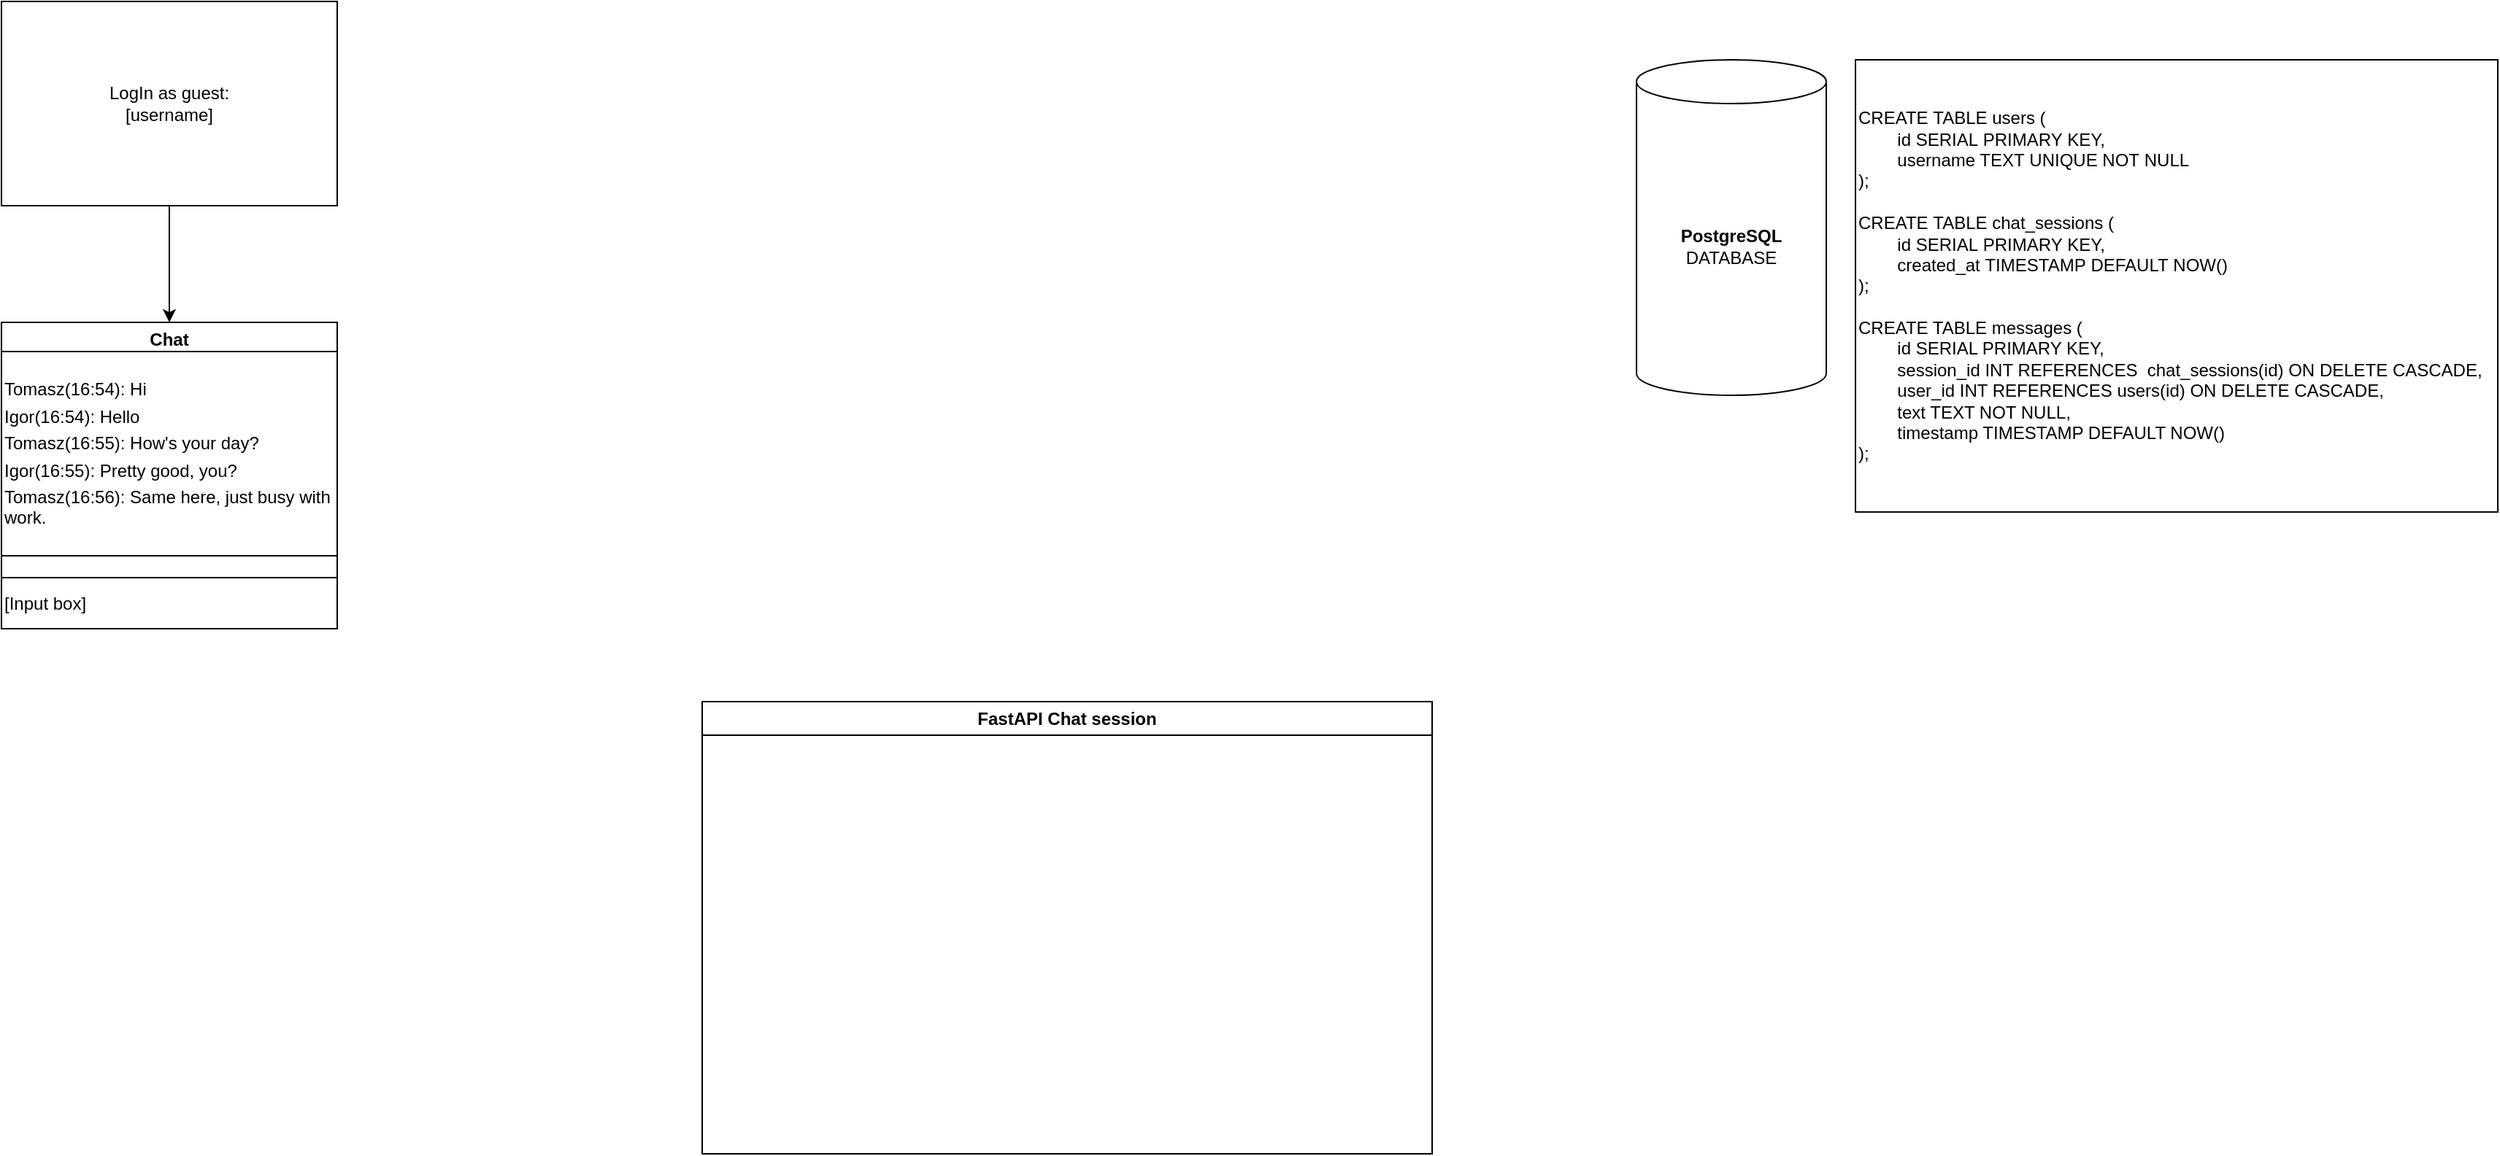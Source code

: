 <mxfile version="24.5.1" type="device">
  <diagram name="Page-1" id="5f0bae14-7c28-e335-631c-24af17079c00">
    <mxGraphModel dx="1434" dy="844" grid="1" gridSize="10" guides="1" tooltips="1" connect="1" arrows="1" fold="1" page="1" pageScale="1" pageWidth="1100" pageHeight="850" background="none" math="0" shadow="0">
      <root>
        <mxCell id="0" />
        <mxCell id="1" parent="0" />
        <mxCell id="hNGjXtIpF4mTHntng4F8-2" value="FastAPI Chat session" style="swimlane;whiteSpace=wrap;html=1;startSize=23;" parent="1" vertex="1">
          <mxGeometry x="530" y="520" width="500" height="310" as="geometry">
            <mxRectangle x="120" y="80" width="110" height="30" as="alternateBounds" />
          </mxGeometry>
        </mxCell>
        <mxCell id="hNGjXtIpF4mTHntng4F8-4" value="&lt;strong data-end=&quot;182&quot; data-start=&quot;168&quot;&gt;PostgreSQL&lt;/strong&gt;&lt;div&gt;&lt;span style=&quot;background-color: initial;&quot;&gt;DATABASE&lt;/span&gt;&lt;/div&gt;" style="shape=cylinder3;whiteSpace=wrap;html=1;boundedLbl=1;backgroundOutline=1;size=15;" parent="1" vertex="1">
          <mxGeometry x="1170" y="80" width="130" height="230" as="geometry" />
        </mxCell>
        <mxCell id="hNGjXtIpF4mTHntng4F8-9" value="&lt;div&gt;&lt;span class=&quot;hljs-keyword&quot;&gt;&lt;span class=&quot;hljs-keyword&quot;&gt;CREATE&lt;/span&gt;&amp;nbsp;&lt;span class=&quot;hljs-keyword&quot;&gt;TABLE&lt;/span&gt;&amp;nbsp;users (&lt;br&gt;&lt;span style=&quot;white-space: pre;&quot;&gt;&#x9;&lt;/span&gt;id SERIAL&amp;nbsp;&lt;span class=&quot;hljs-keyword&quot;&gt;PRIMARY&lt;/span&gt;&amp;nbsp;KEY,&lt;br&gt;&lt;span style=&quot;white-space: pre;&quot;&gt;&#x9;&lt;/span&gt;username TEXT&amp;nbsp;&lt;span class=&quot;hljs-keyword&quot;&gt;UNIQUE&lt;/span&gt;&amp;nbsp;&lt;span class=&quot;hljs-keyword&quot;&gt;NOT&lt;/span&gt;&amp;nbsp;&lt;span class=&quot;hljs-keyword&quot;&gt;NULL&lt;/span&gt;&lt;br&gt;);&lt;br&gt;&lt;/span&gt;&lt;/div&gt;&lt;div&gt;&lt;span class=&quot;hljs-keyword&quot;&gt;&lt;br&gt;&lt;/span&gt;&lt;/div&gt;&lt;div&gt;&lt;span class=&quot;hljs-keyword&quot;&gt;&lt;span class=&quot;hljs-keyword&quot;&gt;CREATE&lt;/span&gt;&amp;nbsp;&lt;span class=&quot;hljs-keyword&quot;&gt;TABLE&lt;/span&gt;&amp;nbsp;chat_sessions (&lt;br&gt;&lt;span style=&quot;white-space: pre;&quot;&gt;&#x9;&lt;/span&gt;id SERIAL&amp;nbsp;&lt;span class=&quot;hljs-keyword&quot;&gt;PRIMARY&lt;/span&gt;&amp;nbsp;KEY,&lt;br&gt;&lt;span style=&quot;white-space: pre;&quot;&gt;&#x9;&lt;/span&gt;created_at&amp;nbsp;&lt;span class=&quot;hljs-type&quot;&gt;TIMESTAMP&lt;/span&gt;&amp;nbsp;&lt;span class=&quot;hljs-keyword&quot;&gt;DEFAULT&lt;/span&gt;&amp;nbsp;NOW()&lt;br&gt;);&lt;br&gt;&lt;/span&gt;&lt;/div&gt;&lt;div&gt;&lt;span class=&quot;hljs-keyword&quot;&gt;&lt;br&gt;&lt;/span&gt;&lt;/div&gt;&lt;span class=&quot;hljs-keyword&quot;&gt;CREATE&lt;/span&gt; &lt;span class=&quot;hljs-keyword&quot;&gt;TABLE&lt;/span&gt; messages (&lt;br&gt;    &lt;span style=&quot;white-space: pre;&quot;&gt;&#x9;&lt;/span&gt;id SERIAL &lt;span class=&quot;hljs-keyword&quot;&gt;PRIMARY&lt;/span&gt; KEY,&lt;br&gt;    &lt;span style=&quot;white-space: pre;&quot;&gt;&#x9;&lt;/span&gt;session_id &lt;span class=&quot;hljs-type&quot;&gt;INT&lt;/span&gt; &lt;span class=&quot;hljs-keyword&quot;&gt;REFERENCES&lt;/span&gt;&amp;nbsp; chat_sessions(id) &lt;span class=&quot;hljs-keyword&quot;&gt;ON&lt;/span&gt; &lt;span class=&quot;hljs-keyword&quot;&gt;DELETE&lt;/span&gt; CASCADE,&lt;br&gt;    &lt;span style=&quot;white-space: pre;&quot;&gt;&#x9;&lt;/span&gt;user_id &lt;span class=&quot;hljs-type&quot;&gt;INT&lt;/span&gt; &lt;span class=&quot;hljs-keyword&quot;&gt;REFERENCES&lt;/span&gt; users(id) &lt;span class=&quot;hljs-keyword&quot;&gt;ON&lt;/span&gt; &lt;span class=&quot;hljs-keyword&quot;&gt;DELETE&lt;/span&gt; CASCADE,&lt;br&gt;    &lt;span style=&quot;white-space: pre;&quot;&gt;&#x9;&lt;/span&gt;text TEXT &lt;span class=&quot;hljs-keyword&quot;&gt;NOT&lt;/span&gt; &lt;span class=&quot;hljs-keyword&quot;&gt;NULL&lt;/span&gt;,&lt;br&gt;    &lt;span class=&quot;hljs-type&quot;&gt;&lt;span style=&quot;white-space: pre;&quot;&gt;&#x9;&lt;/span&gt;timestamp&lt;/span&gt; &lt;span class=&quot;hljs-type&quot;&gt;TIMESTAMP&lt;/span&gt; &lt;span class=&quot;hljs-keyword&quot;&gt;DEFAULT&lt;/span&gt; NOW()&lt;br&gt;);" style="whiteSpace=wrap;html=1;align=left;" parent="1" vertex="1">
          <mxGeometry x="1320" y="80" width="440" height="310" as="geometry" />
        </mxCell>
        <mxCell id="N1iORH_VBiGZweCO6mFe-11" style="edgeStyle=orthogonalEdgeStyle;rounded=0;orthogonalLoop=1;jettySize=auto;html=1;entryX=0.5;entryY=0;entryDx=0;entryDy=0;" edge="1" parent="1" source="N1iORH_VBiGZweCO6mFe-1" target="N1iORH_VBiGZweCO6mFe-8">
          <mxGeometry relative="1" as="geometry" />
        </mxCell>
        <mxCell id="N1iORH_VBiGZweCO6mFe-1" value="LogIn as guest:&lt;div&gt;[username]&lt;/div&gt;" style="whiteSpace=wrap;html=1;" vertex="1" parent="1">
          <mxGeometry x="50" y="40" width="230" height="140" as="geometry" />
        </mxCell>
        <mxCell id="N1iORH_VBiGZweCO6mFe-8" value="Chat" style="swimlane;whiteSpace=wrap;html=1;" vertex="1" parent="1">
          <mxGeometry x="50" y="260" width="230" height="210" as="geometry">
            <mxRectangle x="50" y="260" width="70" height="30" as="alternateBounds" />
          </mxGeometry>
        </mxCell>
        <mxCell id="hNGjXtIpF4mTHntng4F8-6" value="&lt;div style=&quot;padding-left: 0px; padding-bottom: 4px;&quot;&gt;&lt;span style=&quot;background-color: initial;&quot;&gt;Tomasz&lt;/span&gt;&lt;span style=&quot;background-color: initial;&quot;&gt;(16:54)&lt;/span&gt;&lt;span style=&quot;background-color: initial;&quot;&gt;: Hi&lt;/span&gt;&lt;br&gt;&lt;/div&gt;&lt;div style=&quot;padding-bottom: 4px;&quot;&gt;Igor&lt;span style=&quot;background-color: initial;&quot;&gt;(16:54)&lt;/span&gt;&lt;span style=&quot;background-color: initial;&quot;&gt;: Hello&lt;/span&gt;&lt;/div&gt;&lt;div&gt;&lt;div style=&quot;padding-bottom: 4px; margin-right: 0px;&quot;&gt;&lt;span style=&quot;background-color: initial;&quot;&gt;Tomasz&lt;/span&gt;&lt;span style=&quot;background-color: initial;&quot;&gt;(16:55)&lt;/span&gt;&lt;span style=&quot;background-color: initial;&quot;&gt;: How&#39;s your day?&lt;/span&gt;&lt;/div&gt;&lt;/div&gt;&lt;div&gt;&lt;div style=&quot;padding-bottom: 4px;&quot;&gt;&lt;span style=&quot;background-color: initial;&quot;&gt;Igor&lt;/span&gt;&lt;span style=&quot;background-color: initial;&quot;&gt;(16:55)&lt;/span&gt;&lt;span style=&quot;background-color: initial;&quot;&gt;: Pretty good, you?&lt;/span&gt;&lt;/div&gt;&lt;/div&gt;&lt;div&gt;&lt;div style=&quot;&quot;&gt;&lt;span style=&quot;background-color: initial;&quot;&gt;Tomasz&lt;/span&gt;&lt;span style=&quot;background-color: initial;&quot;&gt;(16:56)&lt;/span&gt;&lt;span style=&quot;background-color: initial;&quot;&gt;: Same here, just busy with work.&lt;/span&gt;&lt;/div&gt;&lt;/div&gt;" style="whiteSpace=wrap;html=1;align=left;" parent="N1iORH_VBiGZweCO6mFe-8" vertex="1">
          <mxGeometry y="20" width="230" height="140" as="geometry" />
        </mxCell>
        <mxCell id="N1iORH_VBiGZweCO6mFe-9" value="[Input box]" style="whiteSpace=wrap;html=1;align=left;" vertex="1" parent="N1iORH_VBiGZweCO6mFe-8">
          <mxGeometry y="175" width="230" height="35" as="geometry" />
        </mxCell>
      </root>
    </mxGraphModel>
  </diagram>
</mxfile>
